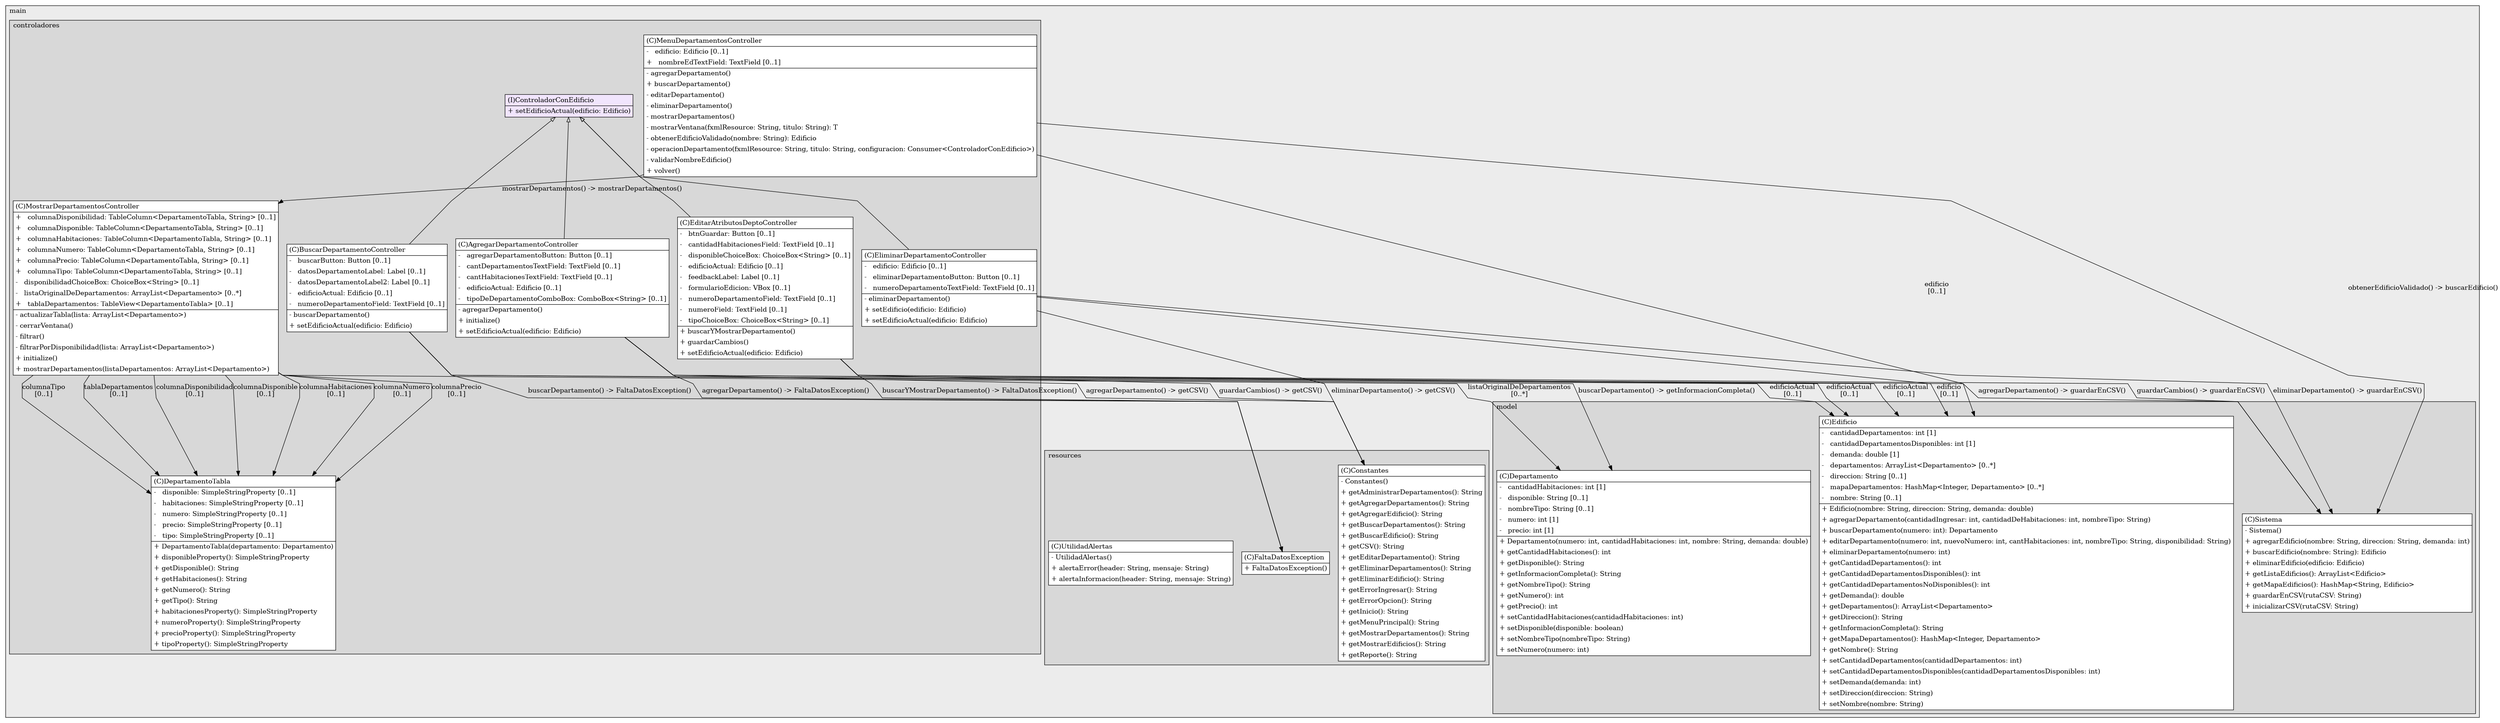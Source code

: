 @startuml

/' diagram meta data start
config=StructureConfiguration;
{
  "projectClassification": {
    "searchMode": "OpenProject", // OpenProject, AllProjects
    "includedProjects": "",
    "pathEndKeywords": "*.impl",
    "isClientPath": "",
    "isClientName": "",
    "isTestPath": "",
    "isTestName": "",
    "isMappingPath": "",
    "isMappingName": "",
    "isDataAccessPath": "",
    "isDataAccessName": "",
    "isDataStructurePath": "",
    "isDataStructureName": "",
    "isInterfaceStructuresPath": "",
    "isInterfaceStructuresName": "",
    "isEntryPointPath": "",
    "isEntryPointName": "",
    "treatFinalFieldsAsMandatory": false
  },
  "graphRestriction": {
    "classPackageExcludeFilter": "",
    "classPackageIncludeFilter": "",
    "classNameExcludeFilter": "",
    "classNameIncludeFilter": "",
    "methodNameExcludeFilter": "",
    "methodNameIncludeFilter": "",
    "removeByInheritance": "", // inheritance/annotation based filtering is done in a second step
    "removeByAnnotation": "",
    "removeByClassPackage": "", // cleanup the graph after inheritance/annotation based filtering is done
    "removeByClassName": "",
    "cutMappings": false,
    "cutEnum": false,
    "cutTests": false,
    "cutClient": false,
    "cutDataAccess": false,
    "cutInterfaceStructures": false,
    "cutDataStructures": false,
    "cutGetterAndSetter": false,
    "cutConstructors": false
  },
  "graphTraversal": {
    "forwardDepth": 3,
    "backwardDepth": 3,
    "classPackageExcludeFilter": "",
    "classPackageIncludeFilter": "",
    "classNameExcludeFilter": "",
    "classNameIncludeFilter": "",
    "methodNameExcludeFilter": "",
    "methodNameIncludeFilter": "",
    "hideMappings": false,
    "hideDataStructures": false,
    "hidePrivateMethods": false,
    "hideInterfaceCalls": false, // indirection: implementation -> interface (is hidden) -> implementation
    "onlyShowApplicationEntryPoints": false, // root node is included
    "useMethodCallsForStructureDiagram": "BothDirections" // ForwardOnly, BothDirections, No
  },
  "details": {
    "aggregation": "GroupByClass", // ByClass, GroupByClass, None
    "showClassGenericTypes": true,
    "showMethods": true,
    "showMethodParameterNames": true,
    "showMethodParameterTypes": true,
    "showMethodReturnType": true,
    "showPackageLevels": 2,
    "showDetailedClassStructure": true
  },
  "rootClass": "src.main.controladores.MenuDepartamentosController",
  "extensionCallbackMethod": "" // qualified.class.name#methodName - signature: public static String method(String)
}
diagram meta data end '/



digraph g {
    rankdir="TB"
    splines=polyline
    

'nodes 
subgraph cluster_3343801 { 
   	label=main
	labeljust=l
	fillcolor="#ececec"
	style=filled
   
   subgraph cluster_1160176796 { 
   	label=controladores
	labeljust=l
	fillcolor="#d8d8d8"
	style=filled
   
   AgregarDepartamentoController678787866[
	label=<<TABLE BORDER="1" CELLBORDER="0" CELLPADDING="4" CELLSPACING="0">
<TR><TD ALIGN="LEFT" >(C)AgregarDepartamentoController</TD></TR>
<HR/>
<TR><TD ALIGN="LEFT" >-   agregarDepartamentoButton: Button [0..1]</TD></TR>
<TR><TD ALIGN="LEFT" >-   cantDepartamentosTextField: TextField [0..1]</TD></TR>
<TR><TD ALIGN="LEFT" >-   cantHabitacionesTextField: TextField [0..1]</TD></TR>
<TR><TD ALIGN="LEFT" >-   edificioActual: Edificio [0..1]</TD></TR>
<TR><TD ALIGN="LEFT" >-   tipoDeDepartamentoComboBox: ComboBox&lt;String&gt; [0..1]</TD></TR>
<HR/>
<TR><TD ALIGN="LEFT" >- agregarDepartamento()</TD></TR>
<TR><TD ALIGN="LEFT" >+ initialize()</TD></TR>
<TR><TD ALIGN="LEFT" >+ setEdificioActual(edificio: Edificio)</TD></TR>
</TABLE>>
	style=filled
	margin=0
	shape=plaintext
	fillcolor="#FFFFFF"
];

BuscarDepartamentoController678787866[
	label=<<TABLE BORDER="1" CELLBORDER="0" CELLPADDING="4" CELLSPACING="0">
<TR><TD ALIGN="LEFT" >(C)BuscarDepartamentoController</TD></TR>
<HR/>
<TR><TD ALIGN="LEFT" >-   buscarButton: Button [0..1]</TD></TR>
<TR><TD ALIGN="LEFT" >-   datosDepartamentoLabel: Label [0..1]</TD></TR>
<TR><TD ALIGN="LEFT" >-   datosDepartamentoLabel2: Label [0..1]</TD></TR>
<TR><TD ALIGN="LEFT" >-   edificioActual: Edificio [0..1]</TD></TR>
<TR><TD ALIGN="LEFT" >-   numeroDepartamentoField: TextField [0..1]</TD></TR>
<HR/>
<TR><TD ALIGN="LEFT" >- buscarDepartamento()</TD></TR>
<TR><TD ALIGN="LEFT" >+ setEdificioActual(edificio: Edificio)</TD></TR>
</TABLE>>
	style=filled
	margin=0
	shape=plaintext
	fillcolor="#FFFFFF"
];

ControladorConEdificio678787866[
	label=<<TABLE BORDER="1" CELLBORDER="0" CELLPADDING="4" CELLSPACING="0">
<TR><TD ALIGN="LEFT" >(I)ControladorConEdificio</TD></TR>
<HR/>
<TR><TD ALIGN="LEFT" >+ setEdificioActual(edificio: Edificio)</TD></TR>
</TABLE>>
	style=filled
	margin=0
	shape=plaintext
	fillcolor="#F1E5FD"
];

DepartamentoTabla675474893[
	label=<<TABLE BORDER="1" CELLBORDER="0" CELLPADDING="4" CELLSPACING="0">
<TR><TD ALIGN="LEFT" >(C)DepartamentoTabla</TD></TR>
<HR/>
<TR><TD ALIGN="LEFT" >-   disponible: SimpleStringProperty [0..1]</TD></TR>
<TR><TD ALIGN="LEFT" >-   habitaciones: SimpleStringProperty [0..1]</TD></TR>
<TR><TD ALIGN="LEFT" >-   numero: SimpleStringProperty [0..1]</TD></TR>
<TR><TD ALIGN="LEFT" >-   precio: SimpleStringProperty [0..1]</TD></TR>
<TR><TD ALIGN="LEFT" >-   tipo: SimpleStringProperty [0..1]</TD></TR>
<HR/>
<TR><TD ALIGN="LEFT" >+ DepartamentoTabla(departamento: Departamento)</TD></TR>
<TR><TD ALIGN="LEFT" >+ disponibleProperty(): SimpleStringProperty</TD></TR>
<TR><TD ALIGN="LEFT" >+ getDisponible(): String</TD></TR>
<TR><TD ALIGN="LEFT" >+ getHabitaciones(): String</TD></TR>
<TR><TD ALIGN="LEFT" >+ getNumero(): String</TD></TR>
<TR><TD ALIGN="LEFT" >+ getTipo(): String</TD></TR>
<TR><TD ALIGN="LEFT" >+ habitacionesProperty(): SimpleStringProperty</TD></TR>
<TR><TD ALIGN="LEFT" >+ numeroProperty(): SimpleStringProperty</TD></TR>
<TR><TD ALIGN="LEFT" >+ precioProperty(): SimpleStringProperty</TD></TR>
<TR><TD ALIGN="LEFT" >+ tipoProperty(): SimpleStringProperty</TD></TR>
</TABLE>>
	style=filled
	margin=0
	shape=plaintext
	fillcolor="#FFFFFF"
];

EditarAtributosDeptoController678787866[
	label=<<TABLE BORDER="1" CELLBORDER="0" CELLPADDING="4" CELLSPACING="0">
<TR><TD ALIGN="LEFT" >(C)EditarAtributosDeptoController</TD></TR>
<HR/>
<TR><TD ALIGN="LEFT" >-   btnGuardar: Button [0..1]</TD></TR>
<TR><TD ALIGN="LEFT" >-   cantidadHabitacionesField: TextField [0..1]</TD></TR>
<TR><TD ALIGN="LEFT" >-   disponibleChoiceBox: ChoiceBox&lt;String&gt; [0..1]</TD></TR>
<TR><TD ALIGN="LEFT" >-   edificioActual: Edificio [0..1]</TD></TR>
<TR><TD ALIGN="LEFT" >-   feedbackLabel: Label [0..1]</TD></TR>
<TR><TD ALIGN="LEFT" >-   formularioEdicion: VBox [0..1]</TD></TR>
<TR><TD ALIGN="LEFT" >-   numeroDepartamentoField: TextField [0..1]</TD></TR>
<TR><TD ALIGN="LEFT" >-   numeroField: TextField [0..1]</TD></TR>
<TR><TD ALIGN="LEFT" >-   tipoChoiceBox: ChoiceBox&lt;String&gt; [0..1]</TD></TR>
<HR/>
<TR><TD ALIGN="LEFT" >+ buscarYMostrarDepartamento()</TD></TR>
<TR><TD ALIGN="LEFT" >+ guardarCambios()</TD></TR>
<TR><TD ALIGN="LEFT" >+ setEdificioActual(edificio: Edificio)</TD></TR>
</TABLE>>
	style=filled
	margin=0
	shape=plaintext
	fillcolor="#FFFFFF"
];

EliminarDepartamentoController678787866[
	label=<<TABLE BORDER="1" CELLBORDER="0" CELLPADDING="4" CELLSPACING="0">
<TR><TD ALIGN="LEFT" >(C)EliminarDepartamentoController</TD></TR>
<HR/>
<TR><TD ALIGN="LEFT" >-   edificio: Edificio [0..1]</TD></TR>
<TR><TD ALIGN="LEFT" >-   eliminarDepartamentoButton: Button [0..1]</TD></TR>
<TR><TD ALIGN="LEFT" >-   numeroDepartamentoTextField: TextField [0..1]</TD></TR>
<HR/>
<TR><TD ALIGN="LEFT" >- eliminarDepartamento()</TD></TR>
<TR><TD ALIGN="LEFT" >+ setEdificio(edificio: Edificio)</TD></TR>
<TR><TD ALIGN="LEFT" >+ setEdificioActual(edificio: Edificio)</TD></TR>
</TABLE>>
	style=filled
	margin=0
	shape=plaintext
	fillcolor="#FFFFFF"
];

MenuDepartamentosController678787866[
	label=<<TABLE BORDER="1" CELLBORDER="0" CELLPADDING="4" CELLSPACING="0">
<TR><TD ALIGN="LEFT" >(C)MenuDepartamentosController</TD></TR>
<HR/>
<TR><TD ALIGN="LEFT" >-   edificio: Edificio [0..1]</TD></TR>
<TR><TD ALIGN="LEFT" >+   nombreEdTextField: TextField [0..1]</TD></TR>
<HR/>
<TR><TD ALIGN="LEFT" >- agregarDepartamento()</TD></TR>
<TR><TD ALIGN="LEFT" >+ buscarDepartamento()</TD></TR>
<TR><TD ALIGN="LEFT" >- editarDepartamento()</TD></TR>
<TR><TD ALIGN="LEFT" >- eliminarDepartamento()</TD></TR>
<TR><TD ALIGN="LEFT" >- mostrarDepartamentos()</TD></TR>
<TR><TD ALIGN="LEFT" >- mostrarVentana(fxmlResource: String, titulo: String): T</TD></TR>
<TR><TD ALIGN="LEFT" >- obtenerEdificioValidado(nombre: String): Edificio</TD></TR>
<TR><TD ALIGN="LEFT" >- operacionDepartamento(fxmlResource: String, titulo: String, configuracion: Consumer&lt;ControladorConEdificio&gt;)</TD></TR>
<TR><TD ALIGN="LEFT" >- validarNombreEdificio()</TD></TR>
<TR><TD ALIGN="LEFT" >+ volver()</TD></TR>
</TABLE>>
	style=filled
	margin=0
	shape=plaintext
	fillcolor="#FFFFFF"
];

MostrarDepartamentosController678787866[
	label=<<TABLE BORDER="1" CELLBORDER="0" CELLPADDING="4" CELLSPACING="0">
<TR><TD ALIGN="LEFT" >(C)MostrarDepartamentosController</TD></TR>
<HR/>
<TR><TD ALIGN="LEFT" >+   columnaDisponibilidad: TableColumn&lt;DepartamentoTabla, String&gt; [0..1]</TD></TR>
<TR><TD ALIGN="LEFT" >+   columnaDisponible: TableColumn&lt;DepartamentoTabla, String&gt; [0..1]</TD></TR>
<TR><TD ALIGN="LEFT" >+   columnaHabitaciones: TableColumn&lt;DepartamentoTabla, String&gt; [0..1]</TD></TR>
<TR><TD ALIGN="LEFT" >+   columnaNumero: TableColumn&lt;DepartamentoTabla, String&gt; [0..1]</TD></TR>
<TR><TD ALIGN="LEFT" >+   columnaPrecio: TableColumn&lt;DepartamentoTabla, String&gt; [0..1]</TD></TR>
<TR><TD ALIGN="LEFT" >+   columnaTipo: TableColumn&lt;DepartamentoTabla, String&gt; [0..1]</TD></TR>
<TR><TD ALIGN="LEFT" >-   disponibilidadChoiceBox: ChoiceBox&lt;String&gt; [0..1]</TD></TR>
<TR><TD ALIGN="LEFT" >-   listaOriginalDeDepartamentos: ArrayList&lt;Departamento&gt; [0..*]</TD></TR>
<TR><TD ALIGN="LEFT" >+   tablaDepartamentos: TableView&lt;DepartamentoTabla&gt; [0..1]</TD></TR>
<HR/>
<TR><TD ALIGN="LEFT" >- actualizarTabla(lista: ArrayList&lt;Departamento&gt;)</TD></TR>
<TR><TD ALIGN="LEFT" >- cerrarVentana()</TD></TR>
<TR><TD ALIGN="LEFT" >- filtrar()</TD></TR>
<TR><TD ALIGN="LEFT" >- filtrarPorDisponibilidad(lista: ArrayList&lt;Departamento&gt;)</TD></TR>
<TR><TD ALIGN="LEFT" >+ initialize()</TD></TR>
<TR><TD ALIGN="LEFT" >+ mostrarDepartamentos(listaDepartamentos: ArrayList&lt;Departamento&gt;)</TD></TR>
</TABLE>>
	style=filled
	margin=0
	shape=plaintext
	fillcolor="#FFFFFF"
];
} 

subgraph cluster_473236528 { 
   	label=resources
	labeljust=l
	fillcolor="#d8d8d8"
	style=filled
   
   Constantes1237821062[
	label=<<TABLE BORDER="1" CELLBORDER="0" CELLPADDING="4" CELLSPACING="0">
<TR><TD ALIGN="LEFT" >(C)Constantes</TD></TR>
<HR/>
<TR><TD ALIGN="LEFT" >- Constantes()</TD></TR>
<TR><TD ALIGN="LEFT" >+ getAdministrarDepartamentos(): String</TD></TR>
<TR><TD ALIGN="LEFT" >+ getAgregarDepartamentos(): String</TD></TR>
<TR><TD ALIGN="LEFT" >+ getAgregarEdificio(): String</TD></TR>
<TR><TD ALIGN="LEFT" >+ getBuscarDepartamentos(): String</TD></TR>
<TR><TD ALIGN="LEFT" >+ getBuscarEdificio(): String</TD></TR>
<TR><TD ALIGN="LEFT" >+ getCSV(): String</TD></TR>
<TR><TD ALIGN="LEFT" >+ getEditarDepartamento(): String</TD></TR>
<TR><TD ALIGN="LEFT" >+ getEliminarDepartamentos(): String</TD></TR>
<TR><TD ALIGN="LEFT" >+ getEliminarEdificio(): String</TD></TR>
<TR><TD ALIGN="LEFT" >+ getErrorIngresar(): String</TD></TR>
<TR><TD ALIGN="LEFT" >+ getErrorOpcion(): String</TD></TR>
<TR><TD ALIGN="LEFT" >+ getInicio(): String</TD></TR>
<TR><TD ALIGN="LEFT" >+ getMenuPrincipal(): String</TD></TR>
<TR><TD ALIGN="LEFT" >+ getMostrarDepartamentos(): String</TD></TR>
<TR><TD ALIGN="LEFT" >+ getMostrarEdificios(): String</TD></TR>
<TR><TD ALIGN="LEFT" >+ getReporte(): String</TD></TR>
</TABLE>>
	style=filled
	margin=0
	shape=plaintext
	fillcolor="#FFFFFF"
];

FaltaDatosException577915962[
	label=<<TABLE BORDER="1" CELLBORDER="0" CELLPADDING="4" CELLSPACING="0">
<TR><TD ALIGN="LEFT" >(C)FaltaDatosException</TD></TR>
<HR/>
<TR><TD ALIGN="LEFT" >+ FaltaDatosException()</TD></TR>
</TABLE>>
	style=filled
	margin=0
	shape=plaintext
	fillcolor="#FFFFFF"
];

UtilidadAlertas1237821062[
	label=<<TABLE BORDER="1" CELLBORDER="0" CELLPADDING="4" CELLSPACING="0">
<TR><TD ALIGN="LEFT" >(C)UtilidadAlertas</TD></TR>
<HR/>
<TR><TD ALIGN="LEFT" >- UtilidadAlertas()</TD></TR>
<TR><TD ALIGN="LEFT" >+ alertaError(header: String, mensaje: String)</TD></TR>
<TR><TD ALIGN="LEFT" >+ alertaInformacion(header: String, mensaje: String)</TD></TR>
</TABLE>>
	style=filled
	margin=0
	shape=plaintext
	fillcolor="#FFFFFF"
];
} 

subgraph cluster_600899916 { 
   	label=model
	labeljust=l
	fillcolor="#d8d8d8"
	style=filled
   
   Departamento1140099326[
	label=<<TABLE BORDER="1" CELLBORDER="0" CELLPADDING="4" CELLSPACING="0">
<TR><TD ALIGN="LEFT" >(C)Departamento</TD></TR>
<HR/>
<TR><TD ALIGN="LEFT" >-   cantidadHabitaciones: int [1]</TD></TR>
<TR><TD ALIGN="LEFT" >-   disponible: String [0..1]</TD></TR>
<TR><TD ALIGN="LEFT" >-   nombreTipo: String [0..1]</TD></TR>
<TR><TD ALIGN="LEFT" >-   numero: int [1]</TD></TR>
<TR><TD ALIGN="LEFT" >-   precio: int [1]</TD></TR>
<HR/>
<TR><TD ALIGN="LEFT" >+ Departamento(numero: int, cantidadHabitaciones: int, nombre: String, demanda: double)</TD></TR>
<TR><TD ALIGN="LEFT" >+ getCantidadHabitaciones(): int</TD></TR>
<TR><TD ALIGN="LEFT" >+ getDisponible(): String</TD></TR>
<TR><TD ALIGN="LEFT" >+ getInformacionCompleta(): String</TD></TR>
<TR><TD ALIGN="LEFT" >+ getNombreTipo(): String</TD></TR>
<TR><TD ALIGN="LEFT" >+ getNumero(): int</TD></TR>
<TR><TD ALIGN="LEFT" >+ getPrecio(): int</TD></TR>
<TR><TD ALIGN="LEFT" >+ setCantidadHabitaciones(cantidadHabitaciones: int)</TD></TR>
<TR><TD ALIGN="LEFT" >+ setDisponible(disponible: boolean)</TD></TR>
<TR><TD ALIGN="LEFT" >+ setNombreTipo(nombreTipo: String)</TD></TR>
<TR><TD ALIGN="LEFT" >+ setNumero(numero: int)</TD></TR>
</TABLE>>
	style=filled
	margin=0
	shape=plaintext
	fillcolor="#FFFFFF"
];

Edificio1140099326[
	label=<<TABLE BORDER="1" CELLBORDER="0" CELLPADDING="4" CELLSPACING="0">
<TR><TD ALIGN="LEFT" >(C)Edificio</TD></TR>
<HR/>
<TR><TD ALIGN="LEFT" >-   cantidadDepartamentos: int [1]</TD></TR>
<TR><TD ALIGN="LEFT" >-   cantidadDepartamentosDisponibles: int [1]</TD></TR>
<TR><TD ALIGN="LEFT" >-   demanda: double [1]</TD></TR>
<TR><TD ALIGN="LEFT" >-   departamentos: ArrayList&lt;Departamento&gt; [0..*]</TD></TR>
<TR><TD ALIGN="LEFT" >-   direccion: String [0..1]</TD></TR>
<TR><TD ALIGN="LEFT" >-   mapaDepartamentos: HashMap&lt;Integer, Departamento&gt; [0..*]</TD></TR>
<TR><TD ALIGN="LEFT" >-   nombre: String [0..1]</TD></TR>
<HR/>
<TR><TD ALIGN="LEFT" >+ Edificio(nombre: String, direccion: String, demanda: double)</TD></TR>
<TR><TD ALIGN="LEFT" >+ agregarDepartamento(cantidadIngresar: int, cantidadDeHabitaciones: int, nombreTipo: String)</TD></TR>
<TR><TD ALIGN="LEFT" >+ buscarDepartamento(numero: int): Departamento</TD></TR>
<TR><TD ALIGN="LEFT" >+ editarDepartamento(numero: int, nuevoNumero: int, cantHabitaciones: int, nombreTipo: String, disponibilidad: String)</TD></TR>
<TR><TD ALIGN="LEFT" >+ eliminarDepartamento(numero: int)</TD></TR>
<TR><TD ALIGN="LEFT" >+ getCantidadDepartamentos(): int</TD></TR>
<TR><TD ALIGN="LEFT" >+ getCantidadDepartamentosDisponibles(): int</TD></TR>
<TR><TD ALIGN="LEFT" >+ getCantidadDepartamentosNoDisponibles(): int</TD></TR>
<TR><TD ALIGN="LEFT" >+ getDemanda(): double</TD></TR>
<TR><TD ALIGN="LEFT" >+ getDepartamentos(): ArrayList&lt;Departamento&gt;</TD></TR>
<TR><TD ALIGN="LEFT" >+ getDireccion(): String</TD></TR>
<TR><TD ALIGN="LEFT" >+ getInformacionCompleta(): String</TD></TR>
<TR><TD ALIGN="LEFT" >+ getMapaDepartamentos(): HashMap&lt;Integer, Departamento&gt;</TD></TR>
<TR><TD ALIGN="LEFT" >+ getNombre(): String</TD></TR>
<TR><TD ALIGN="LEFT" >+ setCantidadDepartamentos(cantidadDepartamentos: int)</TD></TR>
<TR><TD ALIGN="LEFT" >+ setCantidadDepartamentosDisponibles(cantidadDepartamentosDisponibles: int)</TD></TR>
<TR><TD ALIGN="LEFT" >+ setDemanda(demanda: int)</TD></TR>
<TR><TD ALIGN="LEFT" >+ setDireccion(direccion: String)</TD></TR>
<TR><TD ALIGN="LEFT" >+ setNombre(nombre: String)</TD></TR>
</TABLE>>
	style=filled
	margin=0
	shape=plaintext
	fillcolor="#FFFFFF"
];

Sistema1140099326[
	label=<<TABLE BORDER="1" CELLBORDER="0" CELLPADDING="4" CELLSPACING="0">
<TR><TD ALIGN="LEFT" >(C)Sistema</TD></TR>
<HR/>
<TR><TD ALIGN="LEFT" >- Sistema()</TD></TR>
<TR><TD ALIGN="LEFT" >+ agregarEdificio(nombre: String, direccion: String, demanda: int)</TD></TR>
<TR><TD ALIGN="LEFT" >+ buscarEdificio(nombre: String): Edificio</TD></TR>
<TR><TD ALIGN="LEFT" >+ eliminarEdificio(edificio: Edificio)</TD></TR>
<TR><TD ALIGN="LEFT" >+ getListaEdificios(): ArrayList&lt;Edificio&gt;</TD></TR>
<TR><TD ALIGN="LEFT" >+ getMapaEdificios(): HashMap&lt;String, Edificio&gt;</TD></TR>
<TR><TD ALIGN="LEFT" >+ guardarEnCSV(rutaCSV: String)</TD></TR>
<TR><TD ALIGN="LEFT" >+ inicializarCSV(rutaCSV: String)</TD></TR>
</TABLE>>
	style=filled
	margin=0
	shape=plaintext
	fillcolor="#FFFFFF"
];
} 
} 

'edges    
AgregarDepartamentoController678787866 -> Constantes1237821062[label="agregarDepartamento() -> getCSV()"];
AgregarDepartamentoController678787866 -> Edificio1140099326[label="edificioActual
[0..1]"];
AgregarDepartamentoController678787866 -> FaltaDatosException577915962[label="agregarDepartamento() -> FaltaDatosException()"];
AgregarDepartamentoController678787866 -> Sistema1140099326[label="agregarDepartamento() -> guardarEnCSV()"];
BuscarDepartamentoController678787866 -> Departamento1140099326[label="buscarDepartamento() -> getInformacionCompleta()"];
BuscarDepartamentoController678787866 -> Edificio1140099326[label="edificioActual
[0..1]"];
BuscarDepartamentoController678787866 -> FaltaDatosException577915962[label="buscarDepartamento() -> FaltaDatosException()"];
ControladorConEdificio678787866 -> AgregarDepartamentoController678787866[arrowhead=none, arrowtail=empty, dir=both];
ControladorConEdificio678787866 -> BuscarDepartamentoController678787866[arrowhead=none, arrowtail=empty, dir=both];
ControladorConEdificio678787866 -> EditarAtributosDeptoController678787866[arrowhead=none, arrowtail=empty, dir=both];
ControladorConEdificio678787866 -> EliminarDepartamentoController678787866[arrowhead=none, arrowtail=empty, dir=both];
EditarAtributosDeptoController678787866 -> Constantes1237821062[label="guardarCambios() -> getCSV()"];
EditarAtributosDeptoController678787866 -> Edificio1140099326[label="edificioActual
[0..1]"];
EditarAtributosDeptoController678787866 -> FaltaDatosException577915962[label="buscarYMostrarDepartamento() -> FaltaDatosException()"];
EditarAtributosDeptoController678787866 -> Sistema1140099326[label="guardarCambios() -> guardarEnCSV()"];
EliminarDepartamentoController678787866 -> Constantes1237821062[label="eliminarDepartamento() -> getCSV()"];
EliminarDepartamentoController678787866 -> Edificio1140099326[label="edificio
[0..1]"];
EliminarDepartamentoController678787866 -> Sistema1140099326[label="eliminarDepartamento() -> guardarEnCSV()"];
MenuDepartamentosController678787866 -> Edificio1140099326[label="edificio
[0..1]"];
MenuDepartamentosController678787866 -> MostrarDepartamentosController678787866[label="mostrarDepartamentos() -> mostrarDepartamentos()"];
MenuDepartamentosController678787866 -> Sistema1140099326[label="obtenerEdificioValidado() -> buscarEdificio()"];
MostrarDepartamentosController678787866 -> Departamento1140099326[label="listaOriginalDeDepartamentos
[0..*]"];
MostrarDepartamentosController678787866 -> DepartamentoTabla675474893[label="columnaDisponibilidad
[0..1]"];
MostrarDepartamentosController678787866 -> DepartamentoTabla675474893[label="columnaDisponible
[0..1]"];
MostrarDepartamentosController678787866 -> DepartamentoTabla675474893[label="columnaHabitaciones
[0..1]"];
MostrarDepartamentosController678787866 -> DepartamentoTabla675474893[label="columnaNumero
[0..1]"];
MostrarDepartamentosController678787866 -> DepartamentoTabla675474893[label="columnaPrecio
[0..1]"];
MostrarDepartamentosController678787866 -> DepartamentoTabla675474893[label="columnaTipo
[0..1]"];
MostrarDepartamentosController678787866 -> DepartamentoTabla675474893[label="tablaDepartamentos
[0..1]"];
    
}
@enduml